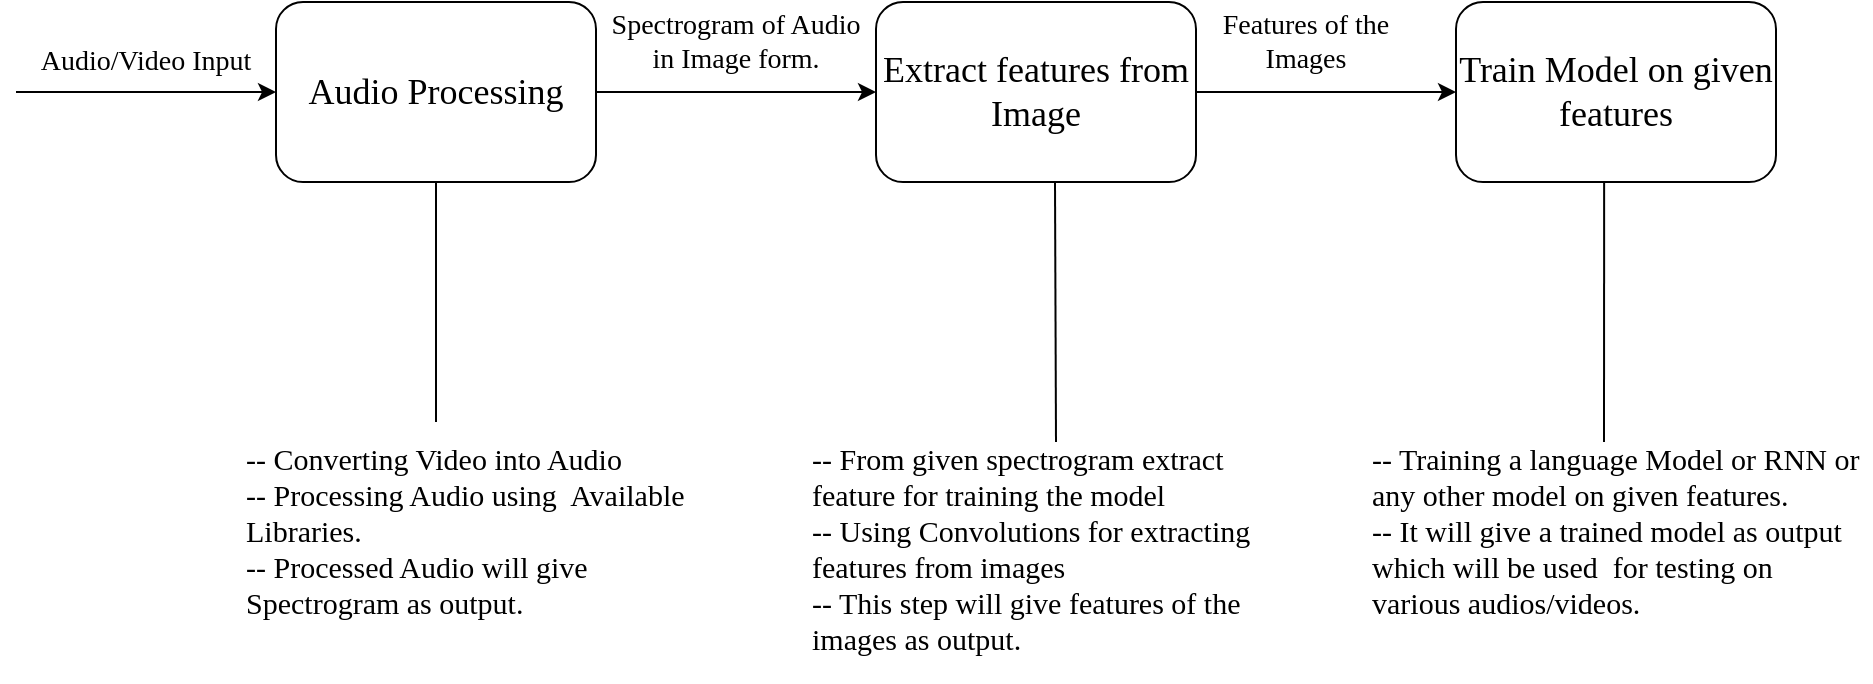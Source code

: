 <mxfile version="12.4.8" type="device"><diagram id="Nf8qRHxmR0_AYfanGUd_" name="Page-1"><mxGraphModel dx="1021" dy="529" grid="1" gridSize="10" guides="1" tooltips="1" connect="1" arrows="1" fold="1" page="1" pageScale="1" pageWidth="850" pageHeight="1100" math="0" shadow="0"><root><mxCell id="0"/><mxCell id="1" parent="0"/><mxCell id="-Ev12xCI9--EB8R5DEF3-1" value="&lt;font face=&quot;Comic Sans MS&quot; style=&quot;font-size: 18px&quot;&gt;Audio Processing&lt;/font&gt;" style="rounded=1;whiteSpace=wrap;html=1;" vertex="1" parent="1"><mxGeometry x="140" y="160" width="160" height="90" as="geometry"/></mxCell><mxCell id="-Ev12xCI9--EB8R5DEF3-2" value="" style="endArrow=classic;html=1;entryX=0;entryY=0.5;entryDx=0;entryDy=0;" edge="1" parent="1" target="-Ev12xCI9--EB8R5DEF3-1"><mxGeometry width="50" height="50" relative="1" as="geometry"><mxPoint x="10" y="205" as="sourcePoint"/><mxPoint x="80" y="170" as="targetPoint"/></mxGeometry></mxCell><mxCell id="-Ev12xCI9--EB8R5DEF3-3" value="&lt;font face=&quot;Comic Sans MS&quot; style=&quot;font-size: 14px&quot;&gt;Audio/Video Input&lt;/font&gt;" style="text;html=1;strokeColor=none;fillColor=none;align=center;verticalAlign=middle;whiteSpace=wrap;rounded=0;" vertex="1" parent="1"><mxGeometry x="10" y="180" width="130" height="20" as="geometry"/></mxCell><mxCell id="-Ev12xCI9--EB8R5DEF3-4" value="" style="endArrow=none;html=1;" edge="1" parent="1"><mxGeometry width="50" height="50" relative="1" as="geometry"><mxPoint x="220" y="370" as="sourcePoint"/><mxPoint x="220" y="250" as="targetPoint"/></mxGeometry></mxCell><mxCell id="-Ev12xCI9--EB8R5DEF3-6" value="&lt;h1 style=&quot;font-size: 15px&quot;&gt;&lt;div&gt;&lt;span style=&quot;font-weight: 400&quot;&gt;&lt;font face=&quot;Comic Sans MS&quot; style=&quot;font-size: 15px&quot;&gt;-- Converting Video into Audio&lt;/font&gt;&lt;/span&gt;&lt;/div&gt;&lt;font face=&quot;Comic Sans MS&quot; style=&quot;font-size: 15px&quot;&gt;&lt;span style=&quot;font-weight: 400&quot;&gt;&lt;div&gt;&lt;span&gt;-- Processing Audio using&amp;nbsp; Available Libraries.&lt;/span&gt;&lt;/div&gt;&lt;/span&gt;&lt;span style=&quot;font-weight: 400&quot;&gt;&lt;div&gt;&lt;span&gt;-- Processed Audio will give Spectrogram as output.&amp;nbsp;&lt;/span&gt;&lt;/div&gt;&lt;/span&gt;&lt;/font&gt;&lt;/h1&gt;" style="text;html=1;strokeColor=none;fillColor=#ffffff;spacing=5;spacingTop=-20;whiteSpace=wrap;overflow=hidden;rounded=0;align=left;" vertex="1" parent="1"><mxGeometry x="120" y="380" width="255" height="120" as="geometry"/></mxCell><mxCell id="-Ev12xCI9--EB8R5DEF3-7" value="" style="endArrow=classic;html=1;exitX=1;exitY=0.5;exitDx=0;exitDy=0;" edge="1" parent="1" source="-Ev12xCI9--EB8R5DEF3-1"><mxGeometry width="50" height="50" relative="1" as="geometry"><mxPoint x="300" y="204.5" as="sourcePoint"/><mxPoint x="440" y="205" as="targetPoint"/></mxGeometry></mxCell><mxCell id="-Ev12xCI9--EB8R5DEF3-8" value="&lt;font face=&quot;Comic Sans MS&quot;&gt;&lt;span style=&quot;font-size: 14px&quot;&gt;Spectrogram of Audio in Image form.&lt;/span&gt;&lt;/font&gt;" style="text;html=1;strokeColor=none;fillColor=none;align=center;verticalAlign=middle;whiteSpace=wrap;rounded=0;" vertex="1" parent="1"><mxGeometry x="300" y="160" width="140" height="40" as="geometry"/></mxCell><mxCell id="-Ev12xCI9--EB8R5DEF3-9" value="&lt;font face=&quot;Comic Sans MS&quot; style=&quot;font-size: 18px&quot;&gt;Extract features from Image&lt;/font&gt;" style="rounded=1;whiteSpace=wrap;html=1;" vertex="1" parent="1"><mxGeometry x="440" y="160" width="160" height="90" as="geometry"/></mxCell><mxCell id="-Ev12xCI9--EB8R5DEF3-12" value="" style="endArrow=none;html=1;exitX=0.5;exitY=0;exitDx=0;exitDy=0;" edge="1" parent="1" source="-Ev12xCI9--EB8R5DEF3-13"><mxGeometry width="50" height="50" relative="1" as="geometry"><mxPoint x="529.5" y="370" as="sourcePoint"/><mxPoint x="529.5" y="250" as="targetPoint"/></mxGeometry></mxCell><mxCell id="-Ev12xCI9--EB8R5DEF3-13" value="&lt;h1 style=&quot;font-size: 15px&quot;&gt;&lt;div&gt;&lt;font face=&quot;Comic Sans MS&quot; style=&quot;font-size: 15px&quot;&gt;&lt;span style=&quot;font-weight: 400&quot;&gt;-- From given spectrogram extract feature&amp;nbsp;for training the model&lt;/span&gt;&lt;/font&gt;&lt;/div&gt;&lt;font face=&quot;Comic Sans MS&quot; style=&quot;font-size: 15px&quot;&gt;&lt;span style=&quot;font-weight: 400&quot;&gt;&lt;div&gt;&lt;span&gt;-- Using Convolutions for extracting features from images&lt;/span&gt;&lt;/div&gt;&lt;div&gt;&lt;span&gt;-- This step will give features of the images as output.&lt;/span&gt;&lt;/div&gt;&lt;/span&gt;&lt;/font&gt;&lt;/h1&gt;" style="text;html=1;strokeColor=none;fillColor=#ffffff;spacing=5;spacingTop=-20;whiteSpace=wrap;overflow=hidden;rounded=0;align=left;" vertex="1" parent="1"><mxGeometry x="402.5" y="380" width="255" height="120" as="geometry"/></mxCell><mxCell id="-Ev12xCI9--EB8R5DEF3-14" value="&lt;font face=&quot;Comic Sans MS&quot; style=&quot;font-size: 18px&quot;&gt;Train Model on given features&lt;/font&gt;" style="rounded=1;whiteSpace=wrap;html=1;" vertex="1" parent="1"><mxGeometry x="730" y="160" width="160" height="90" as="geometry"/></mxCell><mxCell id="-Ev12xCI9--EB8R5DEF3-16" value="" style="endArrow=classic;html=1;exitX=1;exitY=0.5;exitDx=0;exitDy=0;" edge="1" parent="1" source="-Ev12xCI9--EB8R5DEF3-9"><mxGeometry width="50" height="50" relative="1" as="geometry"><mxPoint x="610" y="204.5" as="sourcePoint"/><mxPoint x="730" y="205" as="targetPoint"/></mxGeometry></mxCell><mxCell id="-Ev12xCI9--EB8R5DEF3-17" value="&lt;font face=&quot;Comic Sans MS&quot; style=&quot;font-size: 14px&quot;&gt;Features of the Images&lt;/font&gt;" style="text;html=1;strokeColor=none;fillColor=none;align=center;verticalAlign=middle;whiteSpace=wrap;rounded=0;" vertex="1" parent="1"><mxGeometry x="600" y="160" width="110" height="40" as="geometry"/></mxCell><mxCell id="-Ev12xCI9--EB8R5DEF3-18" value="" style="endArrow=none;html=1;entryX=0.463;entryY=1;entryDx=0;entryDy=0;entryPerimeter=0;" edge="1" parent="1" target="-Ev12xCI9--EB8R5DEF3-14"><mxGeometry width="50" height="50" relative="1" as="geometry"><mxPoint x="804" y="380" as="sourcePoint"/><mxPoint x="809.5" y="270" as="targetPoint"/></mxGeometry></mxCell><mxCell id="-Ev12xCI9--EB8R5DEF3-19" value="&lt;h1 style=&quot;font-size: 15px&quot;&gt;&lt;div&gt;&lt;font face=&quot;Comic Sans MS&quot;&gt;&lt;span style=&quot;font-weight: 400&quot;&gt;-- Training a language Model or RNN or any other model on given features.&lt;/span&gt;&lt;/font&gt;&lt;/div&gt;&lt;div&gt;&lt;font face=&quot;Comic Sans MS&quot;&gt;&lt;span style=&quot;font-weight: 400&quot;&gt;-- It will give a trained model as output which will be used&amp;nbsp; for testing on various audios/videos.&lt;/span&gt;&lt;/font&gt;&lt;/div&gt;&lt;/h1&gt;" style="text;html=1;strokeColor=none;fillColor=#ffffff;spacing=5;spacingTop=-20;whiteSpace=wrap;overflow=hidden;rounded=0;align=left;" vertex="1" parent="1"><mxGeometry x="682.5" y="380" width="255" height="120" as="geometry"/></mxCell></root></mxGraphModel></diagram></mxfile>